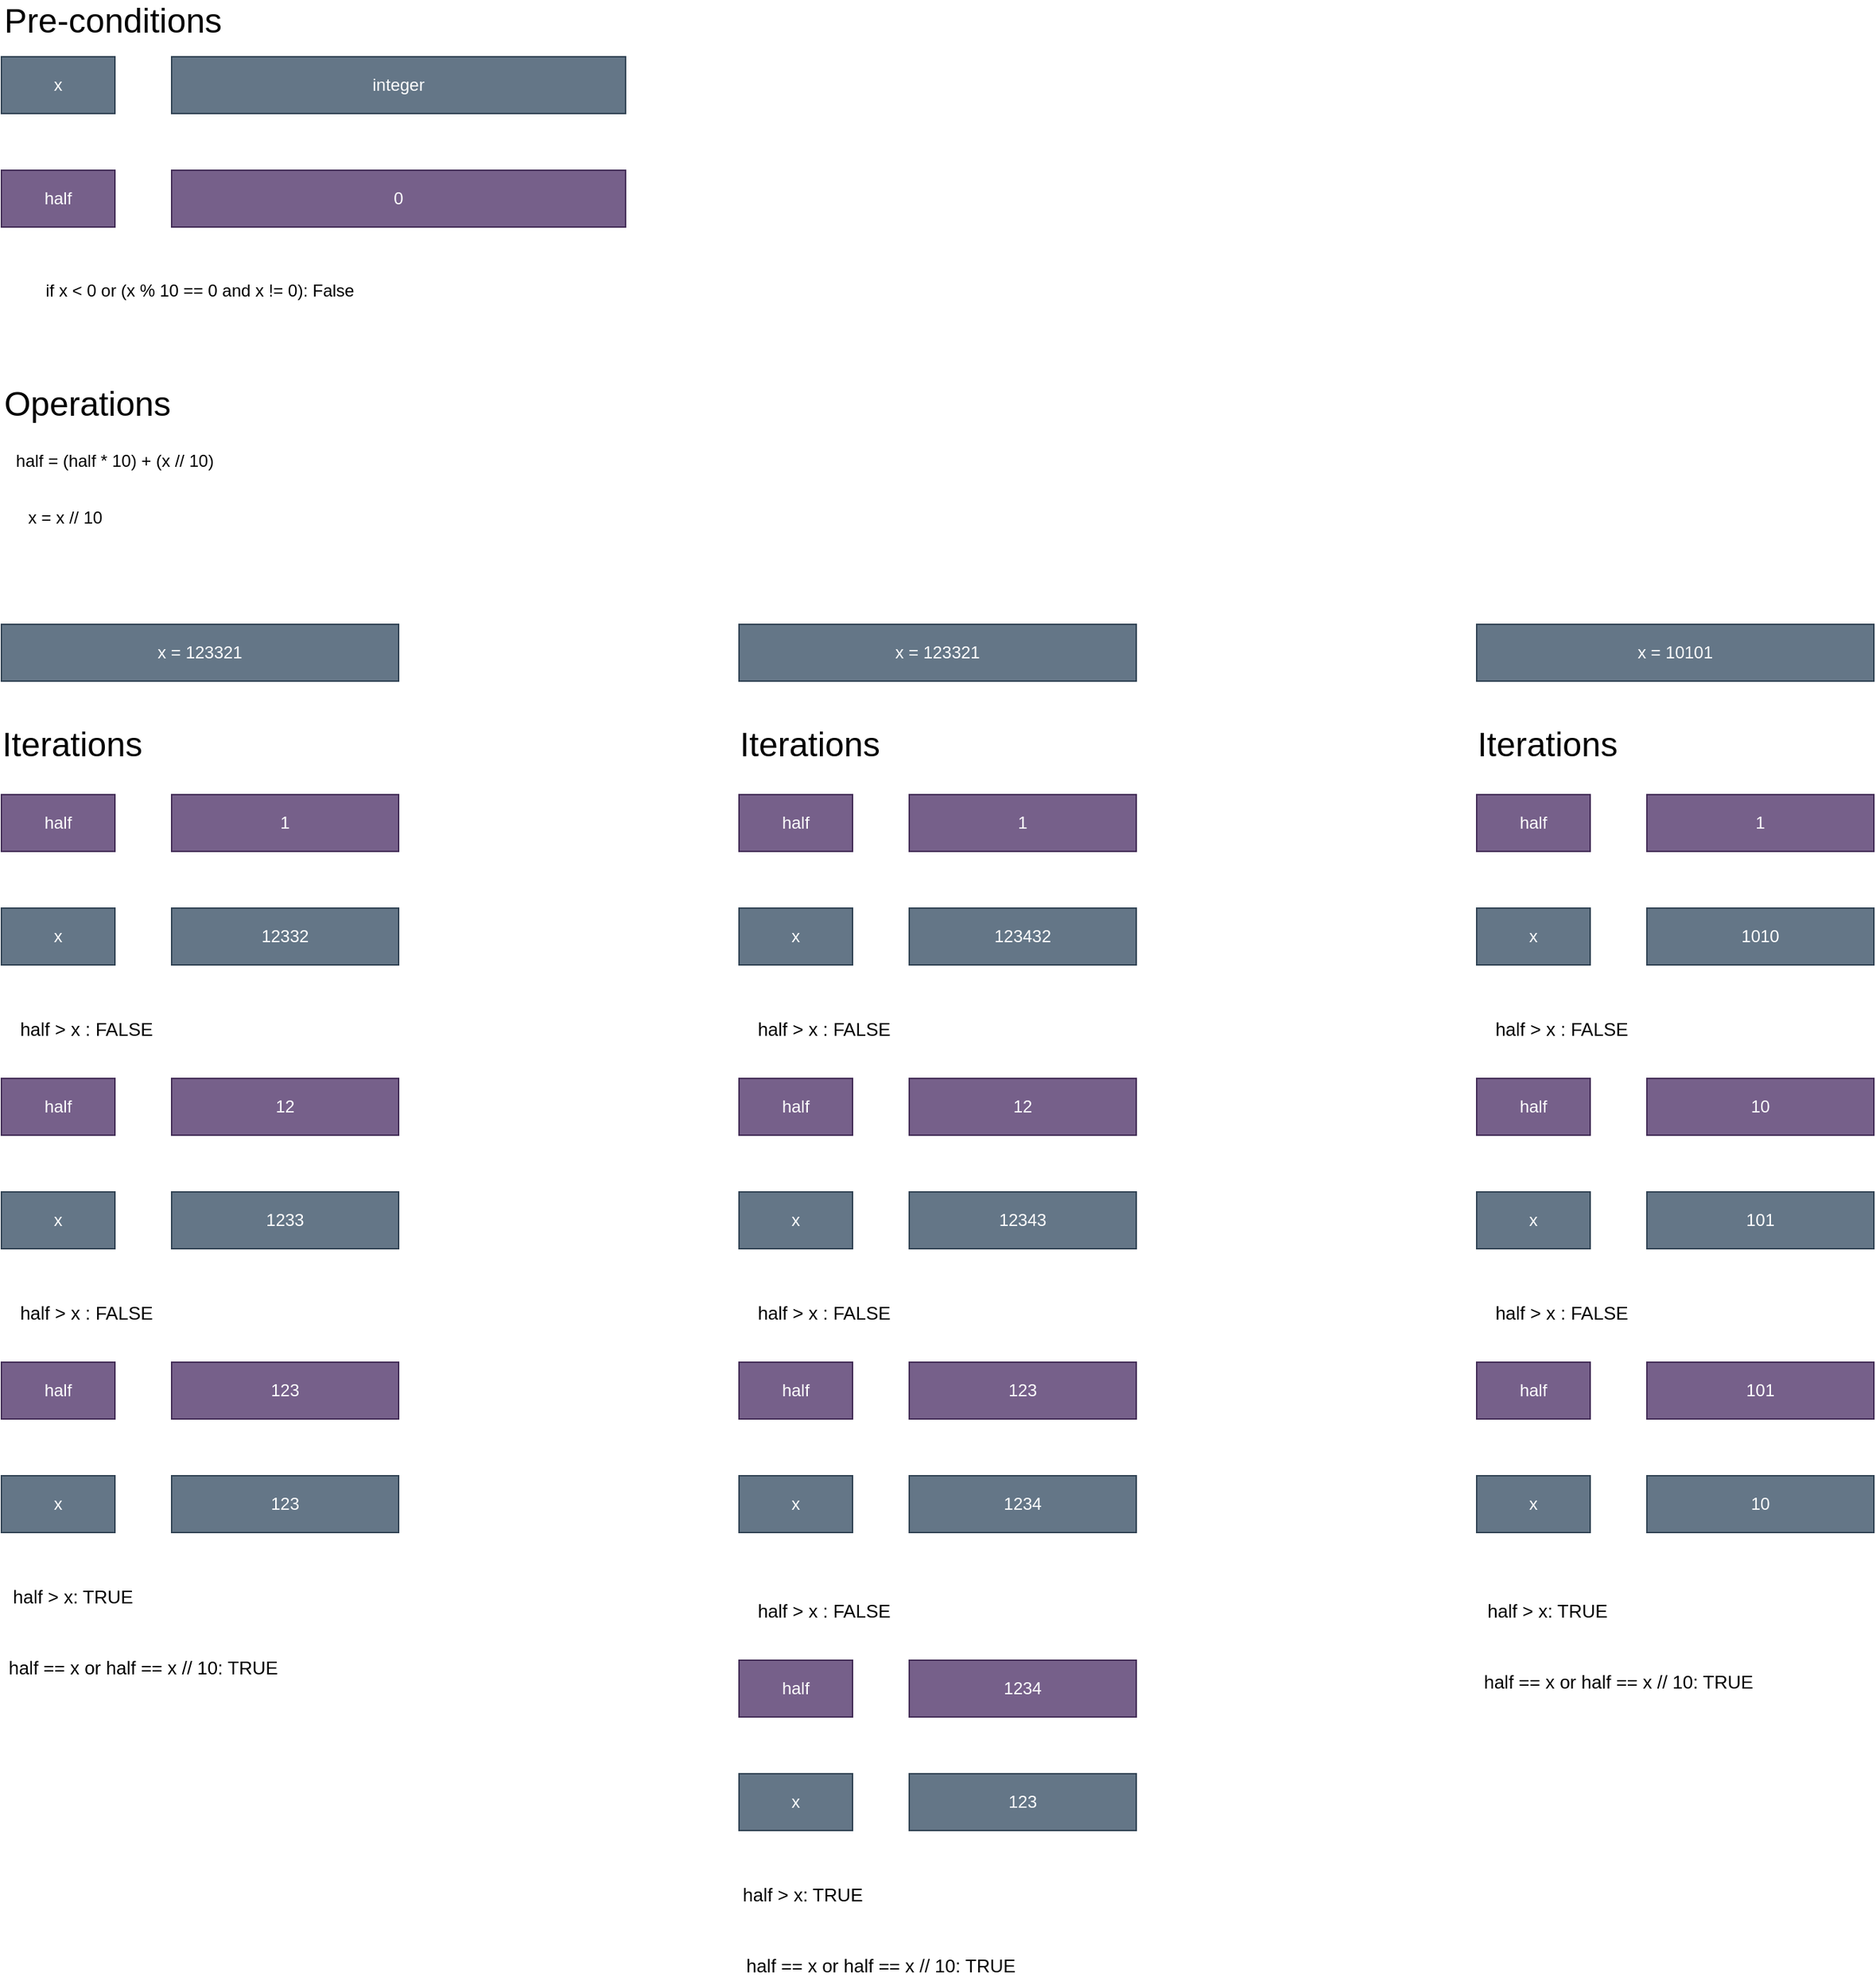 <mxfile version="21.6.5" type="device">
  <diagram name="Page-1" id="HdTL0dEIB8osQ3IMfxyS">
    <mxGraphModel dx="2206" dy="1338" grid="1" gridSize="10" guides="1" tooltips="1" connect="1" arrows="1" fold="1" page="1" pageScale="1" pageWidth="850" pageHeight="1100" math="0" shadow="0">
      <root>
        <mxCell id="0" />
        <mxCell id="1" parent="0" />
        <mxCell id="XnHms73fx8WyHb8wrXjx-15" value="x" style="rounded=0;whiteSpace=wrap;html=1;fillColor=#647687;fontColor=#ffffff;strokeColor=#314354;" vertex="1" parent="1">
          <mxGeometry x="40" y="80" width="80" height="40" as="geometry" />
        </mxCell>
        <mxCell id="XnHms73fx8WyHb8wrXjx-26" value="half" style="rounded=0;whiteSpace=wrap;html=1;fillColor=#76608a;fontColor=#ffffff;strokeColor=#432D57;" vertex="1" parent="1">
          <mxGeometry x="40" y="160" width="80" height="40" as="geometry" />
        </mxCell>
        <mxCell id="XnHms73fx8WyHb8wrXjx-27" value="integer" style="rounded=0;whiteSpace=wrap;html=1;fillColor=#647687;fontColor=#ffffff;strokeColor=#314354;" vertex="1" parent="1">
          <mxGeometry x="160" y="80" width="320" height="40" as="geometry" />
        </mxCell>
        <mxCell id="XnHms73fx8WyHb8wrXjx-28" value="0" style="rounded=0;whiteSpace=wrap;html=1;fillColor=#76608a;fontColor=#ffffff;strokeColor=#432D57;" vertex="1" parent="1">
          <mxGeometry x="160" y="160" width="320" height="40" as="geometry" />
        </mxCell>
        <mxCell id="XnHms73fx8WyHb8wrXjx-29" value="Pre-conditions" style="text;html=1;strokeColor=none;fillColor=none;align=left;verticalAlign=middle;whiteSpace=wrap;rounded=0;fontSize=24;" vertex="1" parent="1">
          <mxGeometry x="40" y="40" width="390" height="30" as="geometry" />
        </mxCell>
        <mxCell id="XnHms73fx8WyHb8wrXjx-30" value="Iterations" style="text;html=1;strokeColor=none;fillColor=none;align=center;verticalAlign=middle;whiteSpace=wrap;rounded=0;fontSize=24;" vertex="1" parent="1">
          <mxGeometry x="60" y="550" width="60" height="30" as="geometry" />
        </mxCell>
        <mxCell id="XnHms73fx8WyHb8wrXjx-42" value="half" style="rounded=0;whiteSpace=wrap;html=1;fillColor=#76608a;fontColor=#ffffff;strokeColor=#432D57;" vertex="1" parent="1">
          <mxGeometry x="40" y="600" width="80" height="40" as="geometry" />
        </mxCell>
        <mxCell id="XnHms73fx8WyHb8wrXjx-44" value="x" style="rounded=0;whiteSpace=wrap;html=1;fillColor=#647687;fontColor=#ffffff;strokeColor=#314354;" vertex="1" parent="1">
          <mxGeometry x="40" y="680" width="80" height="40" as="geometry" />
        </mxCell>
        <mxCell id="XnHms73fx8WyHb8wrXjx-45" value="1" style="rounded=0;whiteSpace=wrap;html=1;fillColor=#76608a;fontColor=#ffffff;strokeColor=#432D57;" vertex="1" parent="1">
          <mxGeometry x="160" y="600" width="160" height="40" as="geometry" />
        </mxCell>
        <mxCell id="XnHms73fx8WyHb8wrXjx-46" value="12332" style="rounded=0;whiteSpace=wrap;html=1;fillColor=#647687;fontColor=#ffffff;strokeColor=#314354;" vertex="1" parent="1">
          <mxGeometry x="160" y="680" width="160" height="40" as="geometry" />
        </mxCell>
        <mxCell id="XnHms73fx8WyHb8wrXjx-47" value="&lt;font style=&quot;font-size: 13px;&quot;&gt;half &amp;gt; x : FALSE&lt;/font&gt;" style="text;html=1;strokeColor=none;fillColor=none;align=center;verticalAlign=middle;whiteSpace=wrap;rounded=0;fontSize=13;" vertex="1" parent="1">
          <mxGeometry x="40" y="750" width="120" height="30" as="geometry" />
        </mxCell>
        <mxCell id="XnHms73fx8WyHb8wrXjx-52" value="half" style="rounded=0;whiteSpace=wrap;html=1;fillColor=#76608a;fontColor=#ffffff;strokeColor=#432D57;" vertex="1" parent="1">
          <mxGeometry x="40" y="800" width="80" height="40" as="geometry" />
        </mxCell>
        <mxCell id="XnHms73fx8WyHb8wrXjx-53" value="x" style="rounded=0;whiteSpace=wrap;html=1;fillColor=#647687;fontColor=#ffffff;strokeColor=#314354;" vertex="1" parent="1">
          <mxGeometry x="40" y="880" width="80" height="40" as="geometry" />
        </mxCell>
        <mxCell id="XnHms73fx8WyHb8wrXjx-54" value="12" style="rounded=0;whiteSpace=wrap;html=1;fillColor=#76608a;fontColor=#ffffff;strokeColor=#432D57;" vertex="1" parent="1">
          <mxGeometry x="160" y="800" width="160" height="40" as="geometry" />
        </mxCell>
        <mxCell id="XnHms73fx8WyHb8wrXjx-55" value="1233" style="rounded=0;whiteSpace=wrap;html=1;fillColor=#647687;fontColor=#ffffff;strokeColor=#314354;" vertex="1" parent="1">
          <mxGeometry x="160" y="880" width="160" height="40" as="geometry" />
        </mxCell>
        <mxCell id="XnHms73fx8WyHb8wrXjx-56" value="&lt;font style=&quot;font-size: 13px;&quot;&gt;half &amp;gt; x : FALSE&lt;/font&gt;" style="text;html=1;strokeColor=none;fillColor=none;align=center;verticalAlign=middle;whiteSpace=wrap;rounded=0;fontSize=13;" vertex="1" parent="1">
          <mxGeometry x="40" y="950" width="120" height="30" as="geometry" />
        </mxCell>
        <mxCell id="XnHms73fx8WyHb8wrXjx-57" value="half" style="rounded=0;whiteSpace=wrap;html=1;fillColor=#76608a;fontColor=#ffffff;strokeColor=#432D57;" vertex="1" parent="1">
          <mxGeometry x="40" y="1000" width="80" height="40" as="geometry" />
        </mxCell>
        <mxCell id="XnHms73fx8WyHb8wrXjx-58" value="x" style="rounded=0;whiteSpace=wrap;html=1;fillColor=#647687;fontColor=#ffffff;strokeColor=#314354;" vertex="1" parent="1">
          <mxGeometry x="40" y="1080" width="80" height="40" as="geometry" />
        </mxCell>
        <mxCell id="XnHms73fx8WyHb8wrXjx-59" value="123" style="rounded=0;whiteSpace=wrap;html=1;fillColor=#76608a;fontColor=#ffffff;strokeColor=#432D57;" vertex="1" parent="1">
          <mxGeometry x="160" y="1000" width="160" height="40" as="geometry" />
        </mxCell>
        <mxCell id="XnHms73fx8WyHb8wrXjx-60" value="123" style="rounded=0;whiteSpace=wrap;html=1;fillColor=#647687;fontColor=#ffffff;strokeColor=#314354;" vertex="1" parent="1">
          <mxGeometry x="160" y="1080" width="160" height="40" as="geometry" />
        </mxCell>
        <mxCell id="XnHms73fx8WyHb8wrXjx-61" value="&lt;font style=&quot;font-size: 13px;&quot;&gt;half &amp;gt; x: TRUE&lt;/font&gt;" style="text;html=1;strokeColor=none;fillColor=none;align=center;verticalAlign=middle;whiteSpace=wrap;rounded=0;fontSize=13;" vertex="1" parent="1">
          <mxGeometry x="42.5" y="1150" width="95" height="30" as="geometry" />
        </mxCell>
        <mxCell id="XnHms73fx8WyHb8wrXjx-62" value="&lt;font style=&quot;font-size: 13px;&quot;&gt;half == x or half == x // 10: TRUE&lt;/font&gt;" style="text;html=1;strokeColor=none;fillColor=none;align=center;verticalAlign=middle;whiteSpace=wrap;rounded=0;fontSize=13;" vertex="1" parent="1">
          <mxGeometry x="40" y="1200" width="200" height="30" as="geometry" />
        </mxCell>
        <mxCell id="XnHms73fx8WyHb8wrXjx-85" value="half = (half * 10) + (x // 10)" style="text;html=1;strokeColor=none;fillColor=none;align=center;verticalAlign=middle;whiteSpace=wrap;rounded=0;" vertex="1" parent="1">
          <mxGeometry x="40" y="350" width="160" height="30" as="geometry" />
        </mxCell>
        <mxCell id="XnHms73fx8WyHb8wrXjx-89" value="x = x // 10" style="text;html=1;strokeColor=none;fillColor=none;align=center;verticalAlign=middle;whiteSpace=wrap;rounded=0;" vertex="1" parent="1">
          <mxGeometry x="40" y="390" width="90" height="30" as="geometry" />
        </mxCell>
        <mxCell id="XnHms73fx8WyHb8wrXjx-90" value="Operations" style="text;html=1;strokeColor=none;fillColor=none;align=left;verticalAlign=middle;whiteSpace=wrap;rounded=0;fontSize=24;" vertex="1" parent="1">
          <mxGeometry x="40" y="310" width="390" height="30" as="geometry" />
        </mxCell>
        <mxCell id="XnHms73fx8WyHb8wrXjx-116" value="x = 123321" style="rounded=0;whiteSpace=wrap;html=1;fillColor=#647687;fontColor=#ffffff;strokeColor=#314354;" vertex="1" parent="1">
          <mxGeometry x="40" y="480" width="280" height="40" as="geometry" />
        </mxCell>
        <mxCell id="XnHms73fx8WyHb8wrXjx-118" value="Iterations" style="text;html=1;strokeColor=none;fillColor=none;align=center;verticalAlign=middle;whiteSpace=wrap;rounded=0;fontSize=24;" vertex="1" parent="1">
          <mxGeometry x="580" y="550" width="60" height="30" as="geometry" />
        </mxCell>
        <mxCell id="XnHms73fx8WyHb8wrXjx-119" value="half" style="rounded=0;whiteSpace=wrap;html=1;fillColor=#76608a;fontColor=#ffffff;strokeColor=#432D57;" vertex="1" parent="1">
          <mxGeometry x="560" y="600" width="80" height="40" as="geometry" />
        </mxCell>
        <mxCell id="XnHms73fx8WyHb8wrXjx-120" value="x" style="rounded=0;whiteSpace=wrap;html=1;fillColor=#647687;fontColor=#ffffff;strokeColor=#314354;" vertex="1" parent="1">
          <mxGeometry x="560" y="680" width="80" height="40" as="geometry" />
        </mxCell>
        <mxCell id="XnHms73fx8WyHb8wrXjx-121" value="1" style="rounded=0;whiteSpace=wrap;html=1;fillColor=#76608a;fontColor=#ffffff;strokeColor=#432D57;" vertex="1" parent="1">
          <mxGeometry x="680" y="600" width="160" height="40" as="geometry" />
        </mxCell>
        <mxCell id="XnHms73fx8WyHb8wrXjx-122" value="123432" style="rounded=0;whiteSpace=wrap;html=1;fillColor=#647687;fontColor=#ffffff;strokeColor=#314354;" vertex="1" parent="1">
          <mxGeometry x="680" y="680" width="160" height="40" as="geometry" />
        </mxCell>
        <mxCell id="XnHms73fx8WyHb8wrXjx-123" value="&lt;font style=&quot;font-size: 13px;&quot;&gt;half &amp;gt; x : FALSE&lt;/font&gt;" style="text;html=1;strokeColor=none;fillColor=none;align=center;verticalAlign=middle;whiteSpace=wrap;rounded=0;fontSize=13;" vertex="1" parent="1">
          <mxGeometry x="560" y="750" width="120" height="30" as="geometry" />
        </mxCell>
        <mxCell id="XnHms73fx8WyHb8wrXjx-124" value="half" style="rounded=0;whiteSpace=wrap;html=1;fillColor=#76608a;fontColor=#ffffff;strokeColor=#432D57;" vertex="1" parent="1">
          <mxGeometry x="560" y="800" width="80" height="40" as="geometry" />
        </mxCell>
        <mxCell id="XnHms73fx8WyHb8wrXjx-125" value="x" style="rounded=0;whiteSpace=wrap;html=1;fillColor=#647687;fontColor=#ffffff;strokeColor=#314354;" vertex="1" parent="1">
          <mxGeometry x="560" y="880" width="80" height="40" as="geometry" />
        </mxCell>
        <mxCell id="XnHms73fx8WyHb8wrXjx-126" value="12" style="rounded=0;whiteSpace=wrap;html=1;fillColor=#76608a;fontColor=#ffffff;strokeColor=#432D57;" vertex="1" parent="1">
          <mxGeometry x="680" y="800" width="160" height="40" as="geometry" />
        </mxCell>
        <mxCell id="XnHms73fx8WyHb8wrXjx-127" value="12343" style="rounded=0;whiteSpace=wrap;html=1;fillColor=#647687;fontColor=#ffffff;strokeColor=#314354;" vertex="1" parent="1">
          <mxGeometry x="680" y="880" width="160" height="40" as="geometry" />
        </mxCell>
        <mxCell id="XnHms73fx8WyHb8wrXjx-128" value="&lt;font style=&quot;font-size: 13px;&quot;&gt;half &amp;gt; x : FALSE&lt;/font&gt;" style="text;html=1;strokeColor=none;fillColor=none;align=center;verticalAlign=middle;whiteSpace=wrap;rounded=0;fontSize=13;" vertex="1" parent="1">
          <mxGeometry x="560" y="950" width="120" height="30" as="geometry" />
        </mxCell>
        <mxCell id="XnHms73fx8WyHb8wrXjx-129" value="half" style="rounded=0;whiteSpace=wrap;html=1;fillColor=#76608a;fontColor=#ffffff;strokeColor=#432D57;" vertex="1" parent="1">
          <mxGeometry x="560" y="1000" width="80" height="40" as="geometry" />
        </mxCell>
        <mxCell id="XnHms73fx8WyHb8wrXjx-130" value="x" style="rounded=0;whiteSpace=wrap;html=1;fillColor=#647687;fontColor=#ffffff;strokeColor=#314354;" vertex="1" parent="1">
          <mxGeometry x="560" y="1080" width="80" height="40" as="geometry" />
        </mxCell>
        <mxCell id="XnHms73fx8WyHb8wrXjx-131" value="123" style="rounded=0;whiteSpace=wrap;html=1;fillColor=#76608a;fontColor=#ffffff;strokeColor=#432D57;" vertex="1" parent="1">
          <mxGeometry x="680" y="1000" width="160" height="40" as="geometry" />
        </mxCell>
        <mxCell id="XnHms73fx8WyHb8wrXjx-132" value="1234" style="rounded=0;whiteSpace=wrap;html=1;fillColor=#647687;fontColor=#ffffff;strokeColor=#314354;" vertex="1" parent="1">
          <mxGeometry x="680" y="1080" width="160" height="40" as="geometry" />
        </mxCell>
        <mxCell id="XnHms73fx8WyHb8wrXjx-133" value="&lt;font style=&quot;font-size: 13px;&quot;&gt;half &amp;gt; x: TRUE&lt;/font&gt;" style="text;html=1;strokeColor=none;fillColor=none;align=center;verticalAlign=middle;whiteSpace=wrap;rounded=0;fontSize=13;" vertex="1" parent="1">
          <mxGeometry x="560" y="1360" width="90" height="30" as="geometry" />
        </mxCell>
        <mxCell id="XnHms73fx8WyHb8wrXjx-134" value="&lt;font style=&quot;font-size: 13px;&quot;&gt;half == x or half == x // 10: TRUE&lt;/font&gt;" style="text;html=1;strokeColor=none;fillColor=none;align=center;verticalAlign=middle;whiteSpace=wrap;rounded=0;fontSize=13;" vertex="1" parent="1">
          <mxGeometry x="560" y="1410" width="200" height="30" as="geometry" />
        </mxCell>
        <mxCell id="XnHms73fx8WyHb8wrXjx-135" value="&lt;font style=&quot;font-size: 13px;&quot;&gt;half &amp;gt; x : FALSE&lt;/font&gt;" style="text;html=1;strokeColor=none;fillColor=none;align=center;verticalAlign=middle;whiteSpace=wrap;rounded=0;fontSize=13;" vertex="1" parent="1">
          <mxGeometry x="560" y="1160" width="120" height="30" as="geometry" />
        </mxCell>
        <mxCell id="XnHms73fx8WyHb8wrXjx-136" value="half" style="rounded=0;whiteSpace=wrap;html=1;fillColor=#76608a;fontColor=#ffffff;strokeColor=#432D57;" vertex="1" parent="1">
          <mxGeometry x="560" y="1210" width="80" height="40" as="geometry" />
        </mxCell>
        <mxCell id="XnHms73fx8WyHb8wrXjx-137" value="x" style="rounded=0;whiteSpace=wrap;html=1;fillColor=#647687;fontColor=#ffffff;strokeColor=#314354;" vertex="1" parent="1">
          <mxGeometry x="560" y="1290" width="80" height="40" as="geometry" />
        </mxCell>
        <mxCell id="XnHms73fx8WyHb8wrXjx-138" value="1234" style="rounded=0;whiteSpace=wrap;html=1;fillColor=#76608a;fontColor=#ffffff;strokeColor=#432D57;" vertex="1" parent="1">
          <mxGeometry x="680" y="1210" width="160" height="40" as="geometry" />
        </mxCell>
        <mxCell id="XnHms73fx8WyHb8wrXjx-139" value="123" style="rounded=0;whiteSpace=wrap;html=1;fillColor=#647687;fontColor=#ffffff;strokeColor=#314354;" vertex="1" parent="1">
          <mxGeometry x="680" y="1290" width="160" height="40" as="geometry" />
        </mxCell>
        <mxCell id="XnHms73fx8WyHb8wrXjx-140" value="if x &amp;lt; 0 or (x % 10 == 0 and x != 0): False" style="text;html=1;strokeColor=none;fillColor=none;align=center;verticalAlign=middle;whiteSpace=wrap;rounded=0;" vertex="1" parent="1">
          <mxGeometry x="40" y="230" width="280" height="30" as="geometry" />
        </mxCell>
        <mxCell id="XnHms73fx8WyHb8wrXjx-142" value="Iterations" style="text;html=1;strokeColor=none;fillColor=none;align=center;verticalAlign=middle;whiteSpace=wrap;rounded=0;fontSize=24;" vertex="1" parent="1">
          <mxGeometry x="1100" y="550" width="60" height="30" as="geometry" />
        </mxCell>
        <mxCell id="XnHms73fx8WyHb8wrXjx-143" value="half" style="rounded=0;whiteSpace=wrap;html=1;fillColor=#76608a;fontColor=#ffffff;strokeColor=#432D57;" vertex="1" parent="1">
          <mxGeometry x="1080" y="600" width="80" height="40" as="geometry" />
        </mxCell>
        <mxCell id="XnHms73fx8WyHb8wrXjx-144" value="x" style="rounded=0;whiteSpace=wrap;html=1;fillColor=#647687;fontColor=#ffffff;strokeColor=#314354;" vertex="1" parent="1">
          <mxGeometry x="1080" y="680" width="80" height="40" as="geometry" />
        </mxCell>
        <mxCell id="XnHms73fx8WyHb8wrXjx-145" value="1" style="rounded=0;whiteSpace=wrap;html=1;fillColor=#76608a;fontColor=#ffffff;strokeColor=#432D57;" vertex="1" parent="1">
          <mxGeometry x="1200" y="600" width="160" height="40" as="geometry" />
        </mxCell>
        <mxCell id="XnHms73fx8WyHb8wrXjx-146" value="1010" style="rounded=0;whiteSpace=wrap;html=1;fillColor=#647687;fontColor=#ffffff;strokeColor=#314354;" vertex="1" parent="1">
          <mxGeometry x="1200" y="680" width="160" height="40" as="geometry" />
        </mxCell>
        <mxCell id="XnHms73fx8WyHb8wrXjx-147" value="&lt;font style=&quot;font-size: 13px;&quot;&gt;half &amp;gt; x : FALSE&lt;/font&gt;" style="text;html=1;strokeColor=none;fillColor=none;align=center;verticalAlign=middle;whiteSpace=wrap;rounded=0;fontSize=13;" vertex="1" parent="1">
          <mxGeometry x="1080" y="750" width="120" height="30" as="geometry" />
        </mxCell>
        <mxCell id="XnHms73fx8WyHb8wrXjx-148" value="half" style="rounded=0;whiteSpace=wrap;html=1;fillColor=#76608a;fontColor=#ffffff;strokeColor=#432D57;" vertex="1" parent="1">
          <mxGeometry x="1080" y="800" width="80" height="40" as="geometry" />
        </mxCell>
        <mxCell id="XnHms73fx8WyHb8wrXjx-149" value="x" style="rounded=0;whiteSpace=wrap;html=1;fillColor=#647687;fontColor=#ffffff;strokeColor=#314354;" vertex="1" parent="1">
          <mxGeometry x="1080" y="880" width="80" height="40" as="geometry" />
        </mxCell>
        <mxCell id="XnHms73fx8WyHb8wrXjx-150" value="10" style="rounded=0;whiteSpace=wrap;html=1;fillColor=#76608a;fontColor=#ffffff;strokeColor=#432D57;" vertex="1" parent="1">
          <mxGeometry x="1200" y="800" width="160" height="40" as="geometry" />
        </mxCell>
        <mxCell id="XnHms73fx8WyHb8wrXjx-151" value="101" style="rounded=0;whiteSpace=wrap;html=1;fillColor=#647687;fontColor=#ffffff;strokeColor=#314354;" vertex="1" parent="1">
          <mxGeometry x="1200" y="880" width="160" height="40" as="geometry" />
        </mxCell>
        <mxCell id="XnHms73fx8WyHb8wrXjx-152" value="&lt;font style=&quot;font-size: 13px;&quot;&gt;half &amp;gt; x : FALSE&lt;/font&gt;" style="text;html=1;strokeColor=none;fillColor=none;align=center;verticalAlign=middle;whiteSpace=wrap;rounded=0;fontSize=13;" vertex="1" parent="1">
          <mxGeometry x="1080" y="950" width="120" height="30" as="geometry" />
        </mxCell>
        <mxCell id="XnHms73fx8WyHb8wrXjx-153" value="half" style="rounded=0;whiteSpace=wrap;html=1;fillColor=#76608a;fontColor=#ffffff;strokeColor=#432D57;" vertex="1" parent="1">
          <mxGeometry x="1080" y="1000" width="80" height="40" as="geometry" />
        </mxCell>
        <mxCell id="XnHms73fx8WyHb8wrXjx-154" value="x" style="rounded=0;whiteSpace=wrap;html=1;fillColor=#647687;fontColor=#ffffff;strokeColor=#314354;" vertex="1" parent="1">
          <mxGeometry x="1080" y="1080" width="80" height="40" as="geometry" />
        </mxCell>
        <mxCell id="XnHms73fx8WyHb8wrXjx-155" value="101" style="rounded=0;whiteSpace=wrap;html=1;fillColor=#76608a;fontColor=#ffffff;strokeColor=#432D57;" vertex="1" parent="1">
          <mxGeometry x="1200" y="1000" width="160" height="40" as="geometry" />
        </mxCell>
        <mxCell id="XnHms73fx8WyHb8wrXjx-156" value="10" style="rounded=0;whiteSpace=wrap;html=1;fillColor=#647687;fontColor=#ffffff;strokeColor=#314354;" vertex="1" parent="1">
          <mxGeometry x="1200" y="1080" width="160" height="40" as="geometry" />
        </mxCell>
        <mxCell id="XnHms73fx8WyHb8wrXjx-157" value="&lt;font style=&quot;font-size: 13px;&quot;&gt;half &amp;gt; x: TRUE&lt;/font&gt;" style="text;html=1;strokeColor=none;fillColor=none;align=center;verticalAlign=middle;whiteSpace=wrap;rounded=0;fontSize=13;" vertex="1" parent="1">
          <mxGeometry x="1080" y="1160" width="100" height="30" as="geometry" />
        </mxCell>
        <mxCell id="XnHms73fx8WyHb8wrXjx-158" value="&lt;font style=&quot;font-size: 13px;&quot;&gt;half == x or half == x // 10: TRUE&lt;/font&gt;" style="text;html=1;strokeColor=none;fillColor=none;align=center;verticalAlign=middle;whiteSpace=wrap;rounded=0;fontSize=13;" vertex="1" parent="1">
          <mxGeometry x="1080" y="1210" width="200" height="30" as="geometry" />
        </mxCell>
        <mxCell id="XnHms73fx8WyHb8wrXjx-164" value="x = 123321" style="rounded=0;whiteSpace=wrap;html=1;fillColor=#647687;fontColor=#ffffff;strokeColor=#314354;" vertex="1" parent="1">
          <mxGeometry x="560" y="480" width="280" height="40" as="geometry" />
        </mxCell>
        <mxCell id="XnHms73fx8WyHb8wrXjx-165" value="x = 10101" style="rounded=0;whiteSpace=wrap;html=1;fillColor=#647687;fontColor=#ffffff;strokeColor=#314354;" vertex="1" parent="1">
          <mxGeometry x="1080" y="480" width="280" height="40" as="geometry" />
        </mxCell>
      </root>
    </mxGraphModel>
  </diagram>
</mxfile>
